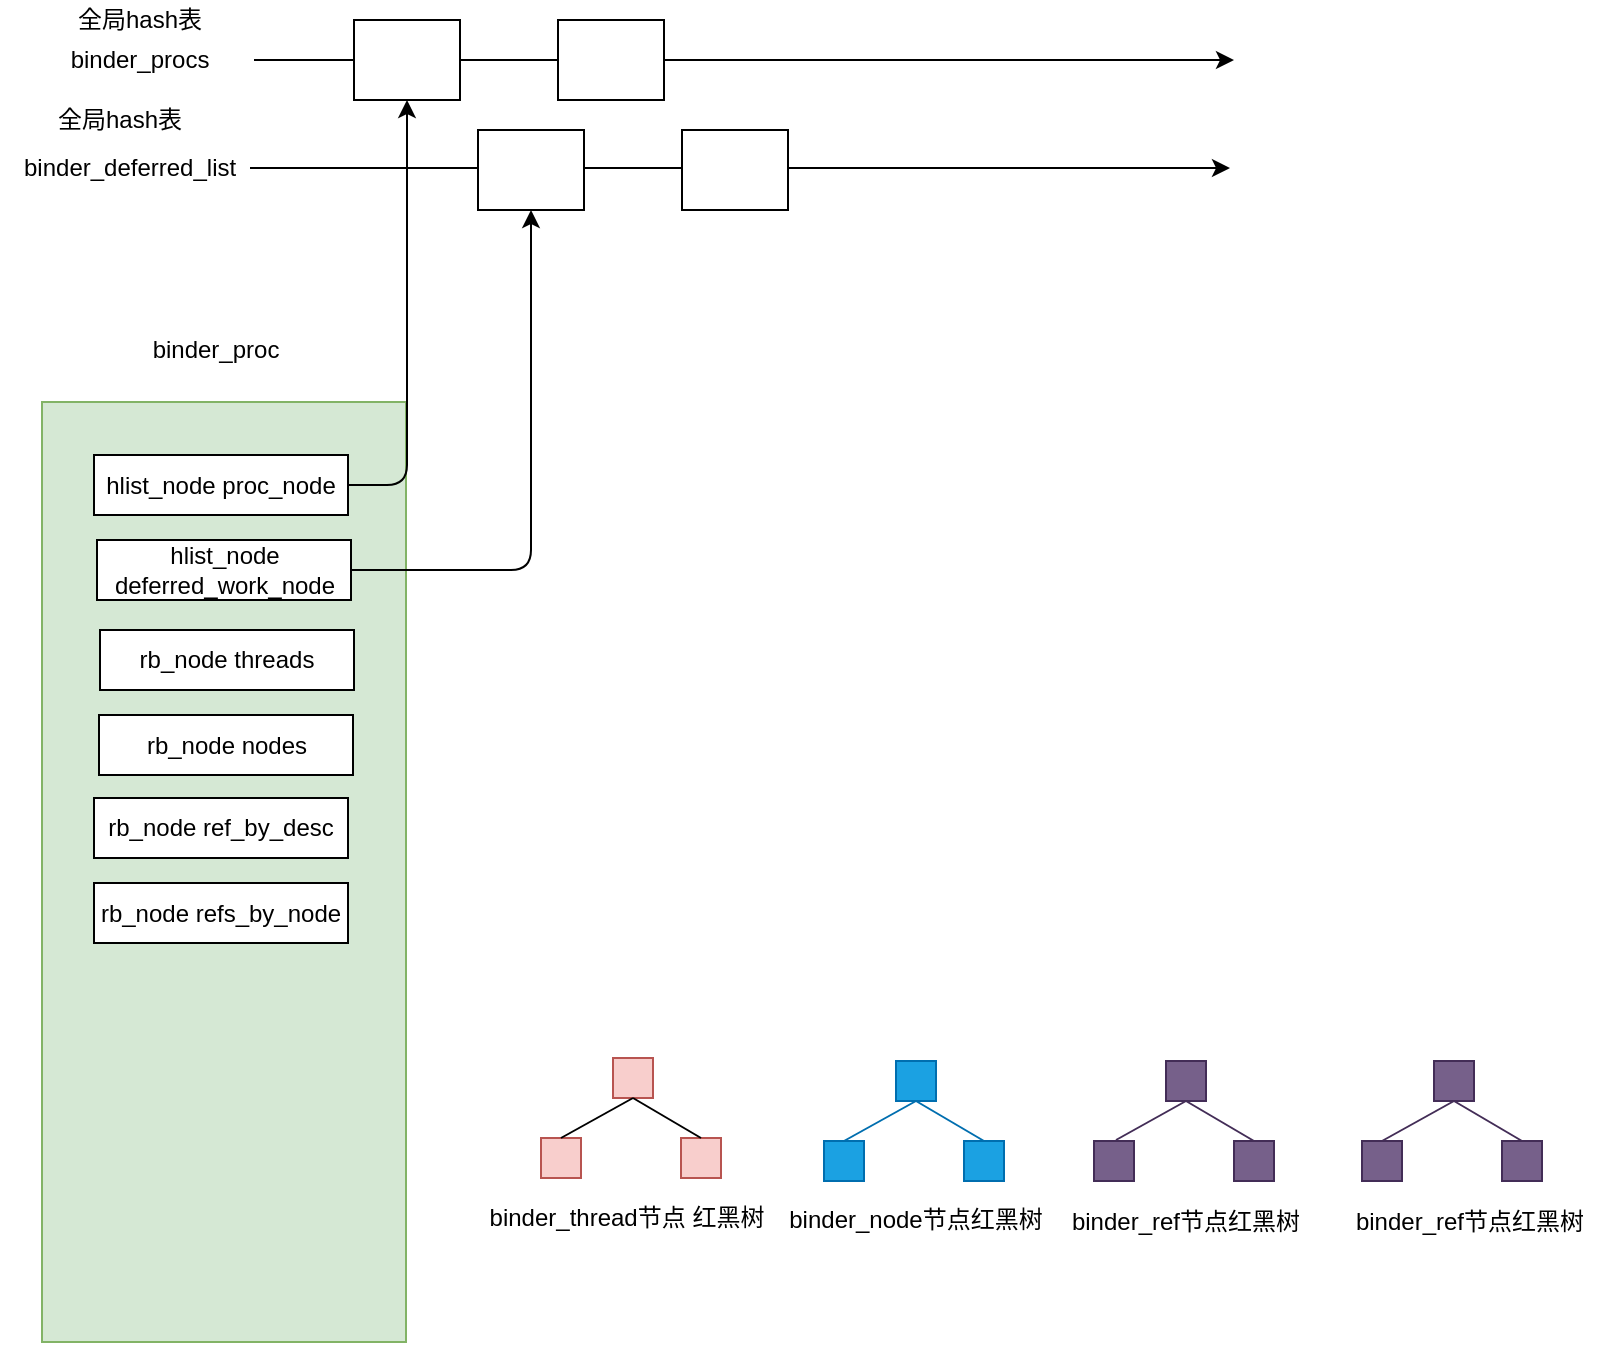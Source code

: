 <mxfile version="10.7.3" type="github"><diagram id="0mvb1aq5QAive0UTHRSd" name="Page-1"><mxGraphModel dx="1394" dy="764" grid="1" gridSize="10" guides="1" tooltips="1" connect="1" arrows="1" fold="1" page="1" pageScale="1" pageWidth="850" pageHeight="1100" math="0" shadow="0"><root><mxCell id="0"/><mxCell id="1" parent="0"/><mxCell id="q2-0XZ0ZvfbpEYOWV4pJ-1" value="&lt;table&gt;&lt;tbody&gt;&lt;tr&gt;&lt;td&gt;&lt;br&gt;&lt;/td&gt;&lt;/tr&gt;&lt;tr&gt;&lt;td&gt;&lt;br&gt;&lt;/td&gt;&lt;/tr&gt;&lt;tr&gt;&lt;td&gt;&lt;br&gt;&lt;/td&gt;&lt;/tr&gt;&lt;tr&gt;&lt;td&gt;&lt;br&gt;&lt;/td&gt;&lt;/tr&gt;&lt;tr&gt;&lt;td&gt;&lt;br&gt;&lt;/td&gt;&lt;/tr&gt;&lt;/tbody&gt;&lt;/table&gt;" style="rounded=0;whiteSpace=wrap;html=1;fillColor=#d5e8d4;strokeColor=#82b366;" vertex="1" parent="1"><mxGeometry x="44" y="211" width="182" height="470" as="geometry"/></mxCell><mxCell id="q2-0XZ0ZvfbpEYOWV4pJ-6" value="binder_procs" style="text;html=1;strokeColor=none;fillColor=none;align=center;verticalAlign=middle;whiteSpace=wrap;rounded=0;" vertex="1" parent="1"><mxGeometry x="73" y="30" width="40" height="20" as="geometry"/></mxCell><mxCell id="q2-0XZ0ZvfbpEYOWV4pJ-9" value="binder_proc&lt;br&gt;" style="text;html=1;strokeColor=none;fillColor=none;align=center;verticalAlign=middle;whiteSpace=wrap;rounded=0;" vertex="1" parent="1"><mxGeometry x="110.5" y="174.5" width="40" height="20" as="geometry"/></mxCell><mxCell id="q2-0XZ0ZvfbpEYOWV4pJ-14" value="rb_node threads" style="rounded=0;whiteSpace=wrap;html=1;" vertex="1" parent="1"><mxGeometry x="73" y="325" width="127" height="30" as="geometry"/></mxCell><mxCell id="q2-0XZ0ZvfbpEYOWV4pJ-15" value="rb_node nodes" style="rounded=0;whiteSpace=wrap;html=1;" vertex="1" parent="1"><mxGeometry x="72.5" y="367.5" width="127" height="30" as="geometry"/></mxCell><mxCell id="q2-0XZ0ZvfbpEYOWV4pJ-16" value="rb_node ref_by_desc" style="rounded=0;whiteSpace=wrap;html=1;" vertex="1" parent="1"><mxGeometry x="70" y="409" width="127" height="30" as="geometry"/></mxCell><mxCell id="q2-0XZ0ZvfbpEYOWV4pJ-17" value="rb_node&amp;nbsp;refs_by_node" style="rounded=0;whiteSpace=wrap;html=1;" vertex="1" parent="1"><mxGeometry x="70" y="451.5" width="127" height="30" as="geometry"/></mxCell><mxCell id="q2-0XZ0ZvfbpEYOWV4pJ-33" value="" style="whiteSpace=wrap;html=1;aspect=fixed;fillColor=#f8cecc;strokeColor=#b85450;" vertex="1" parent="1"><mxGeometry x="329.5" y="539" width="20" height="20" as="geometry"/></mxCell><mxCell id="q2-0XZ0ZvfbpEYOWV4pJ-34" value="" style="whiteSpace=wrap;html=1;aspect=fixed;fillColor=#f8cecc;strokeColor=#b85450;" vertex="1" parent="1"><mxGeometry x="293.5" y="579" width="20" height="20" as="geometry"/></mxCell><mxCell id="q2-0XZ0ZvfbpEYOWV4pJ-35" value="" style="whiteSpace=wrap;html=1;aspect=fixed;fillColor=#f8cecc;strokeColor=#b85450;" vertex="1" parent="1"><mxGeometry x="363.5" y="579" width="20" height="20" as="geometry"/></mxCell><mxCell id="q2-0XZ0ZvfbpEYOWV4pJ-38" value="" style="endArrow=none;html=1;entryX=0.5;entryY=1;entryDx=0;entryDy=0;exitX=0.5;exitY=0;exitDx=0;exitDy=0;" edge="1" parent="1" source="q2-0XZ0ZvfbpEYOWV4pJ-34" target="q2-0XZ0ZvfbpEYOWV4pJ-33"><mxGeometry width="50" height="50" relative="1" as="geometry"><mxPoint x="313.5" y="589" as="sourcePoint"/><mxPoint x="329.5" y="559" as="targetPoint"/></mxGeometry></mxCell><mxCell id="q2-0XZ0ZvfbpEYOWV4pJ-39" value="" style="endArrow=none;html=1;exitX=0.5;exitY=0;exitDx=0;exitDy=0;entryX=0.5;entryY=1;entryDx=0;entryDy=0;" edge="1" parent="1" source="q2-0XZ0ZvfbpEYOWV4pJ-35" target="q2-0XZ0ZvfbpEYOWV4pJ-33"><mxGeometry width="50" height="50" relative="1" as="geometry"><mxPoint x="401.5" y="729" as="sourcePoint"/><mxPoint x="351.5" y="559" as="targetPoint"/></mxGeometry></mxCell><mxCell id="q2-0XZ0ZvfbpEYOWV4pJ-43" value="" style="whiteSpace=wrap;html=1;aspect=fixed;fillColor=#1ba1e2;strokeColor=#006EAF;fontColor=#ffffff;" vertex="1" parent="1"><mxGeometry x="471" y="540.5" width="20" height="20" as="geometry"/></mxCell><mxCell id="q2-0XZ0ZvfbpEYOWV4pJ-44" value="" style="whiteSpace=wrap;html=1;aspect=fixed;fillColor=#1ba1e2;strokeColor=#006EAF;fontColor=#ffffff;" vertex="1" parent="1"><mxGeometry x="435" y="580.5" width="20" height="20" as="geometry"/></mxCell><mxCell id="q2-0XZ0ZvfbpEYOWV4pJ-45" value="" style="whiteSpace=wrap;html=1;aspect=fixed;fillColor=#1ba1e2;strokeColor=#006EAF;fontColor=#ffffff;" vertex="1" parent="1"><mxGeometry x="505" y="580.5" width="20" height="20" as="geometry"/></mxCell><mxCell id="q2-0XZ0ZvfbpEYOWV4pJ-46" value="" style="endArrow=none;html=1;entryX=0.5;entryY=1;entryDx=0;entryDy=0;fillColor=#1ba1e2;strokeColor=#006EAF;exitX=0.5;exitY=0;exitDx=0;exitDy=0;" edge="1" parent="1" target="q2-0XZ0ZvfbpEYOWV4pJ-43" source="q2-0XZ0ZvfbpEYOWV4pJ-44"><mxGeometry width="50" height="50" relative="1" as="geometry"><mxPoint x="455" y="590.5" as="sourcePoint"/><mxPoint x="471" y="560.5" as="targetPoint"/></mxGeometry></mxCell><mxCell id="q2-0XZ0ZvfbpEYOWV4pJ-47" value="" style="endArrow=none;html=1;exitX=0.5;exitY=0;exitDx=0;exitDy=0;entryX=0.5;entryY=1;entryDx=0;entryDy=0;fillColor=#1ba1e2;strokeColor=#006EAF;" edge="1" parent="1" source="q2-0XZ0ZvfbpEYOWV4pJ-45" target="q2-0XZ0ZvfbpEYOWV4pJ-43"><mxGeometry width="50" height="50" relative="1" as="geometry"><mxPoint x="543" y="730.5" as="sourcePoint"/><mxPoint x="493" y="560.5" as="targetPoint"/></mxGeometry></mxCell><mxCell id="q2-0XZ0ZvfbpEYOWV4pJ-48" value="全局hash表" style="text;html=1;strokeColor=none;fillColor=none;align=center;verticalAlign=middle;whiteSpace=wrap;rounded=0;" vertex="1" parent="1"><mxGeometry x="33" y="10" width="120" height="20" as="geometry"/></mxCell><mxCell id="q2-0XZ0ZvfbpEYOWV4pJ-49" value="binder_thread节点 红黑树" style="text;html=1;strokeColor=none;fillColor=none;align=center;verticalAlign=middle;whiteSpace=wrap;rounded=0;" vertex="1" parent="1"><mxGeometry x="260.5" y="606.5" width="151" height="24" as="geometry"/></mxCell><mxCell id="q2-0XZ0ZvfbpEYOWV4pJ-50" value="binder_node节点红黑树" style="text;html=1;strokeColor=none;fillColor=none;align=center;verticalAlign=middle;whiteSpace=wrap;rounded=0;" vertex="1" parent="1"><mxGeometry x="410" y="610" width="142" height="20" as="geometry"/></mxCell><mxCell id="q2-0XZ0ZvfbpEYOWV4pJ-53" value="" style="whiteSpace=wrap;html=1;aspect=fixed;fillColor=#76608a;strokeColor=#432D57;fontColor=#ffffff;" vertex="1" parent="1"><mxGeometry x="606" y="540.5" width="20" height="20" as="geometry"/></mxCell><mxCell id="q2-0XZ0ZvfbpEYOWV4pJ-54" value="" style="whiteSpace=wrap;html=1;aspect=fixed;fillColor=#76608a;strokeColor=#432D57;fontColor=#ffffff;" vertex="1" parent="1"><mxGeometry x="570" y="580.5" width="20" height="20" as="geometry"/></mxCell><mxCell id="q2-0XZ0ZvfbpEYOWV4pJ-55" value="" style="whiteSpace=wrap;html=1;aspect=fixed;fillColor=#76608a;strokeColor=#432D57;fontColor=#ffffff;" vertex="1" parent="1"><mxGeometry x="640" y="580.5" width="20" height="20" as="geometry"/></mxCell><mxCell id="q2-0XZ0ZvfbpEYOWV4pJ-56" value="" style="endArrow=none;html=1;entryX=0.5;entryY=1;entryDx=0;entryDy=0;fillColor=#76608a;strokeColor=#432D57;" edge="1" parent="1" target="q2-0XZ0ZvfbpEYOWV4pJ-53"><mxGeometry width="50" height="50" relative="1" as="geometry"><mxPoint x="581" y="580" as="sourcePoint"/><mxPoint x="606" y="560.5" as="targetPoint"/></mxGeometry></mxCell><mxCell id="q2-0XZ0ZvfbpEYOWV4pJ-57" value="" style="endArrow=none;html=1;exitX=0.5;exitY=0;exitDx=0;exitDy=0;entryX=0.5;entryY=1;entryDx=0;entryDy=0;fillColor=#76608a;strokeColor=#432D57;" edge="1" parent="1" source="q2-0XZ0ZvfbpEYOWV4pJ-55" target="q2-0XZ0ZvfbpEYOWV4pJ-53"><mxGeometry width="50" height="50" relative="1" as="geometry"><mxPoint x="678" y="730.5" as="sourcePoint"/><mxPoint x="628" y="560.5" as="targetPoint"/></mxGeometry></mxCell><mxCell id="q2-0XZ0ZvfbpEYOWV4pJ-58" value="" style="whiteSpace=wrap;html=1;aspect=fixed;fillColor=#76608a;strokeColor=#432D57;fontColor=#ffffff;" vertex="1" parent="1"><mxGeometry x="740" y="540.5" width="20" height="20" as="geometry"/></mxCell><mxCell id="q2-0XZ0ZvfbpEYOWV4pJ-59" value="" style="whiteSpace=wrap;html=1;aspect=fixed;fillColor=#76608a;strokeColor=#432D57;fontColor=#ffffff;" vertex="1" parent="1"><mxGeometry x="704" y="580.5" width="20" height="20" as="geometry"/></mxCell><mxCell id="q2-0XZ0ZvfbpEYOWV4pJ-60" value="" style="whiteSpace=wrap;html=1;aspect=fixed;fillColor=#76608a;strokeColor=#432D57;fontColor=#ffffff;" vertex="1" parent="1"><mxGeometry x="774" y="580.5" width="20" height="20" as="geometry"/></mxCell><mxCell id="q2-0XZ0ZvfbpEYOWV4pJ-61" value="" style="endArrow=none;html=1;entryX=0.5;entryY=1;entryDx=0;entryDy=0;fillColor=#76608a;strokeColor=#432D57;exitX=0.5;exitY=0;exitDx=0;exitDy=0;" edge="1" parent="1" target="q2-0XZ0ZvfbpEYOWV4pJ-58" source="q2-0XZ0ZvfbpEYOWV4pJ-59"><mxGeometry width="50" height="50" relative="1" as="geometry"><mxPoint x="724" y="590.5" as="sourcePoint"/><mxPoint x="740" y="560.5" as="targetPoint"/></mxGeometry></mxCell><mxCell id="q2-0XZ0ZvfbpEYOWV4pJ-62" value="" style="endArrow=none;html=1;entryX=0.5;entryY=1;entryDx=0;entryDy=0;fillColor=#76608a;strokeColor=#432D57;" edge="1" parent="1" target="q2-0XZ0ZvfbpEYOWV4pJ-58"><mxGeometry width="50" height="50" relative="1" as="geometry"><mxPoint x="784" y="580.5" as="sourcePoint"/><mxPoint x="762" y="560.5" as="targetPoint"/></mxGeometry></mxCell><mxCell id="q2-0XZ0ZvfbpEYOWV4pJ-65" value="binder_ref节点红黑树" style="text;html=1;strokeColor=none;fillColor=none;align=center;verticalAlign=middle;whiteSpace=wrap;rounded=0;" vertex="1" parent="1"><mxGeometry x="545" y="611" width="142" height="20" as="geometry"/></mxCell><mxCell id="q2-0XZ0ZvfbpEYOWV4pJ-66" value="binder_ref节点红黑树" style="text;html=1;strokeColor=none;fillColor=none;align=center;verticalAlign=middle;whiteSpace=wrap;rounded=0;" vertex="1" parent="1"><mxGeometry x="687" y="611" width="142" height="20" as="geometry"/></mxCell><mxCell id="q2-0XZ0ZvfbpEYOWV4pJ-70" value="" style="endArrow=classic;html=1;" edge="1" parent="1"><mxGeometry width="50" height="50" relative="1" as="geometry"><mxPoint x="150" y="40" as="sourcePoint"/><mxPoint x="640" y="40" as="targetPoint"/></mxGeometry></mxCell><mxCell id="q2-0XZ0ZvfbpEYOWV4pJ-71" value="binder_deferred_list" style="text;html=1;" vertex="1" parent="1"><mxGeometry x="33" y="80" width="130" height="30" as="geometry"/></mxCell><mxCell id="q2-0XZ0ZvfbpEYOWV4pJ-72" value="全局hash表" style="text;html=1;strokeColor=none;fillColor=none;align=center;verticalAlign=middle;whiteSpace=wrap;rounded=0;" vertex="1" parent="1"><mxGeometry x="23" y="60" width="120" height="20" as="geometry"/></mxCell><mxCell id="q2-0XZ0ZvfbpEYOWV4pJ-75" value="" style="endArrow=classic;html=1;" edge="1" parent="1"><mxGeometry width="50" height="50" relative="1" as="geometry"><mxPoint x="148" y="94" as="sourcePoint"/><mxPoint x="638" y="94" as="targetPoint"/></mxGeometry></mxCell><mxCell id="q2-0XZ0ZvfbpEYOWV4pJ-68" value="" style="rounded=0;whiteSpace=wrap;html=1;" vertex="1" parent="1"><mxGeometry x="200" y="20" width="53" height="40" as="geometry"/></mxCell><mxCell id="q2-0XZ0ZvfbpEYOWV4pJ-69" value="" style="rounded=0;whiteSpace=wrap;html=1;" vertex="1" parent="1"><mxGeometry x="302" y="20" width="53" height="40" as="geometry"/></mxCell><mxCell id="q2-0XZ0ZvfbpEYOWV4pJ-73" value="" style="rounded=0;whiteSpace=wrap;html=1;" vertex="1" parent="1"><mxGeometry x="262" y="75" width="53" height="40" as="geometry"/></mxCell><mxCell id="q2-0XZ0ZvfbpEYOWV4pJ-74" value="" style="rounded=0;whiteSpace=wrap;html=1;" vertex="1" parent="1"><mxGeometry x="364" y="75" width="53" height="40" as="geometry"/></mxCell><mxCell id="q2-0XZ0ZvfbpEYOWV4pJ-76" value="hlist_node proc_node" style="rounded=0;whiteSpace=wrap;html=1;" vertex="1" parent="1"><mxGeometry x="70" y="237.5" width="127" height="30" as="geometry"/></mxCell><mxCell id="q2-0XZ0ZvfbpEYOWV4pJ-77" value="" style="endArrow=classic;html=1;exitX=1;exitY=0.5;exitDx=0;exitDy=0;edgeStyle=orthogonalEdgeStyle;" edge="1" parent="1" source="q2-0XZ0ZvfbpEYOWV4pJ-76" target="q2-0XZ0ZvfbpEYOWV4pJ-68"><mxGeometry width="50" height="50" relative="1" as="geometry"><mxPoint x="240" y="290" as="sourcePoint"/><mxPoint x="290" y="240" as="targetPoint"/></mxGeometry></mxCell><mxCell id="q2-0XZ0ZvfbpEYOWV4pJ-78" value="hlist_node deferred_work_node" style="rounded=0;whiteSpace=wrap;html=1;" vertex="1" parent="1"><mxGeometry x="71.5" y="280" width="127" height="30" as="geometry"/></mxCell><mxCell id="q2-0XZ0ZvfbpEYOWV4pJ-79" value="" style="endArrow=classic;html=1;exitX=1;exitY=0.5;exitDx=0;exitDy=0;entryX=0.5;entryY=1;entryDx=0;entryDy=0;edgeStyle=orthogonalEdgeStyle;" edge="1" parent="1" source="q2-0XZ0ZvfbpEYOWV4pJ-78" target="q2-0XZ0ZvfbpEYOWV4pJ-73"><mxGeometry width="50" height="50" relative="1" as="geometry"><mxPoint x="230" y="330" as="sourcePoint"/><mxPoint x="280" y="280" as="targetPoint"/></mxGeometry></mxCell></root></mxGraphModel></diagram></mxfile>